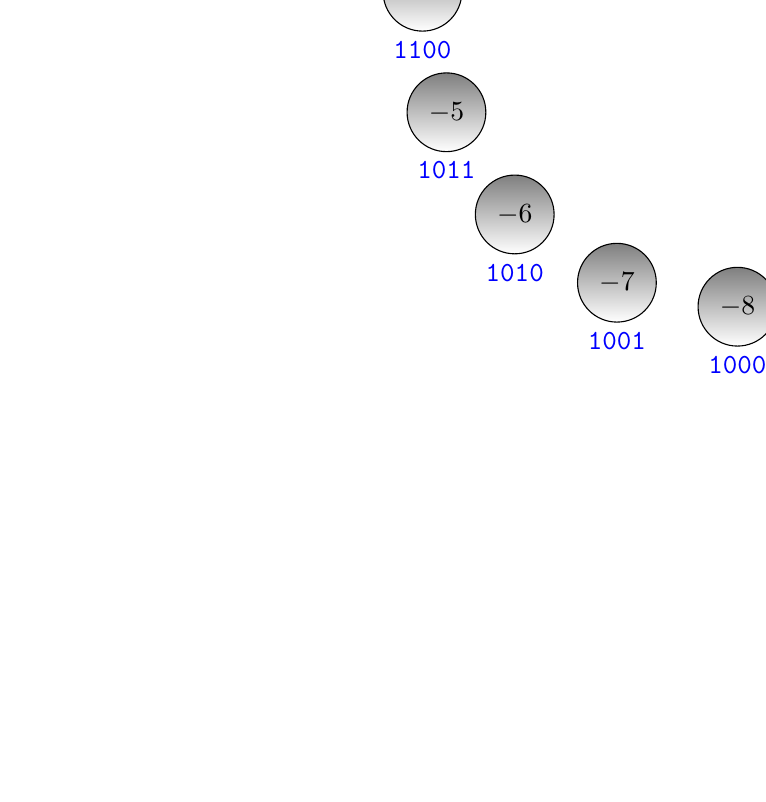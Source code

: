 	\begin{tikzpicture}[scale=0.8]
\foreach \ang/\dl/\bl in {90/0/0000,67.5/1/0001, 45/2/0010,
22.5/3/0011,0/4/0100,-22.5/5/0101,-45/6/0110,-67.5/7/0111,
-90/-8/1000,-112.5/-7/1001, -135/-6/1010,-157.5/-5/1011,
-180/-4/1100,-202.5/-3/1101,-225/-2/1110,-247.5/-1/1111} {
	\draw [black] node [circle,draw,minimum size=1cm,label=below:{\color{blue}$\mathtt{\bl}$},top color=gray] at (\ang:5) {$\dl$};
}
	\end{tikzpicture}